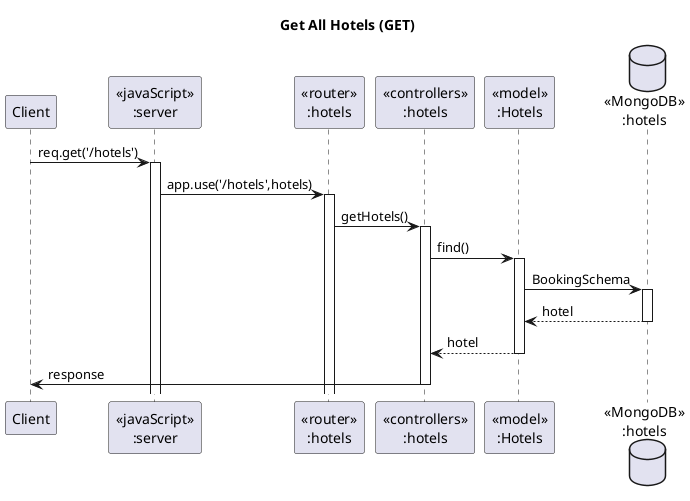 @startuml Get All Hotels

title "Get All Hotels (GET)"

participant "Client" as client
participant "<<javaScript>>\n:server" as server
participant "<<router>>\n:hotels" as routerHotels
participant "<<controllers>>\n:hotels" as controllersHotel
participant "<<model>>\n:Hotels" as modelHotel
database "<<MongoDB>>\n:hotels" as HotelDatabase

client->server ++:req.get('/hotels')
server->routerHotels ++:app.use('/hotels',hotels)
routerHotels -> controllersHotel ++:getHotels()
controllersHotel->modelHotel ++: find()
modelHotel ->HotelDatabase ++: BookingSchema
HotelDatabase --> modelHotel --: hotel
controllersHotel <-- modelHotel --: hotel
controllersHotel->client --:response

@enduml
